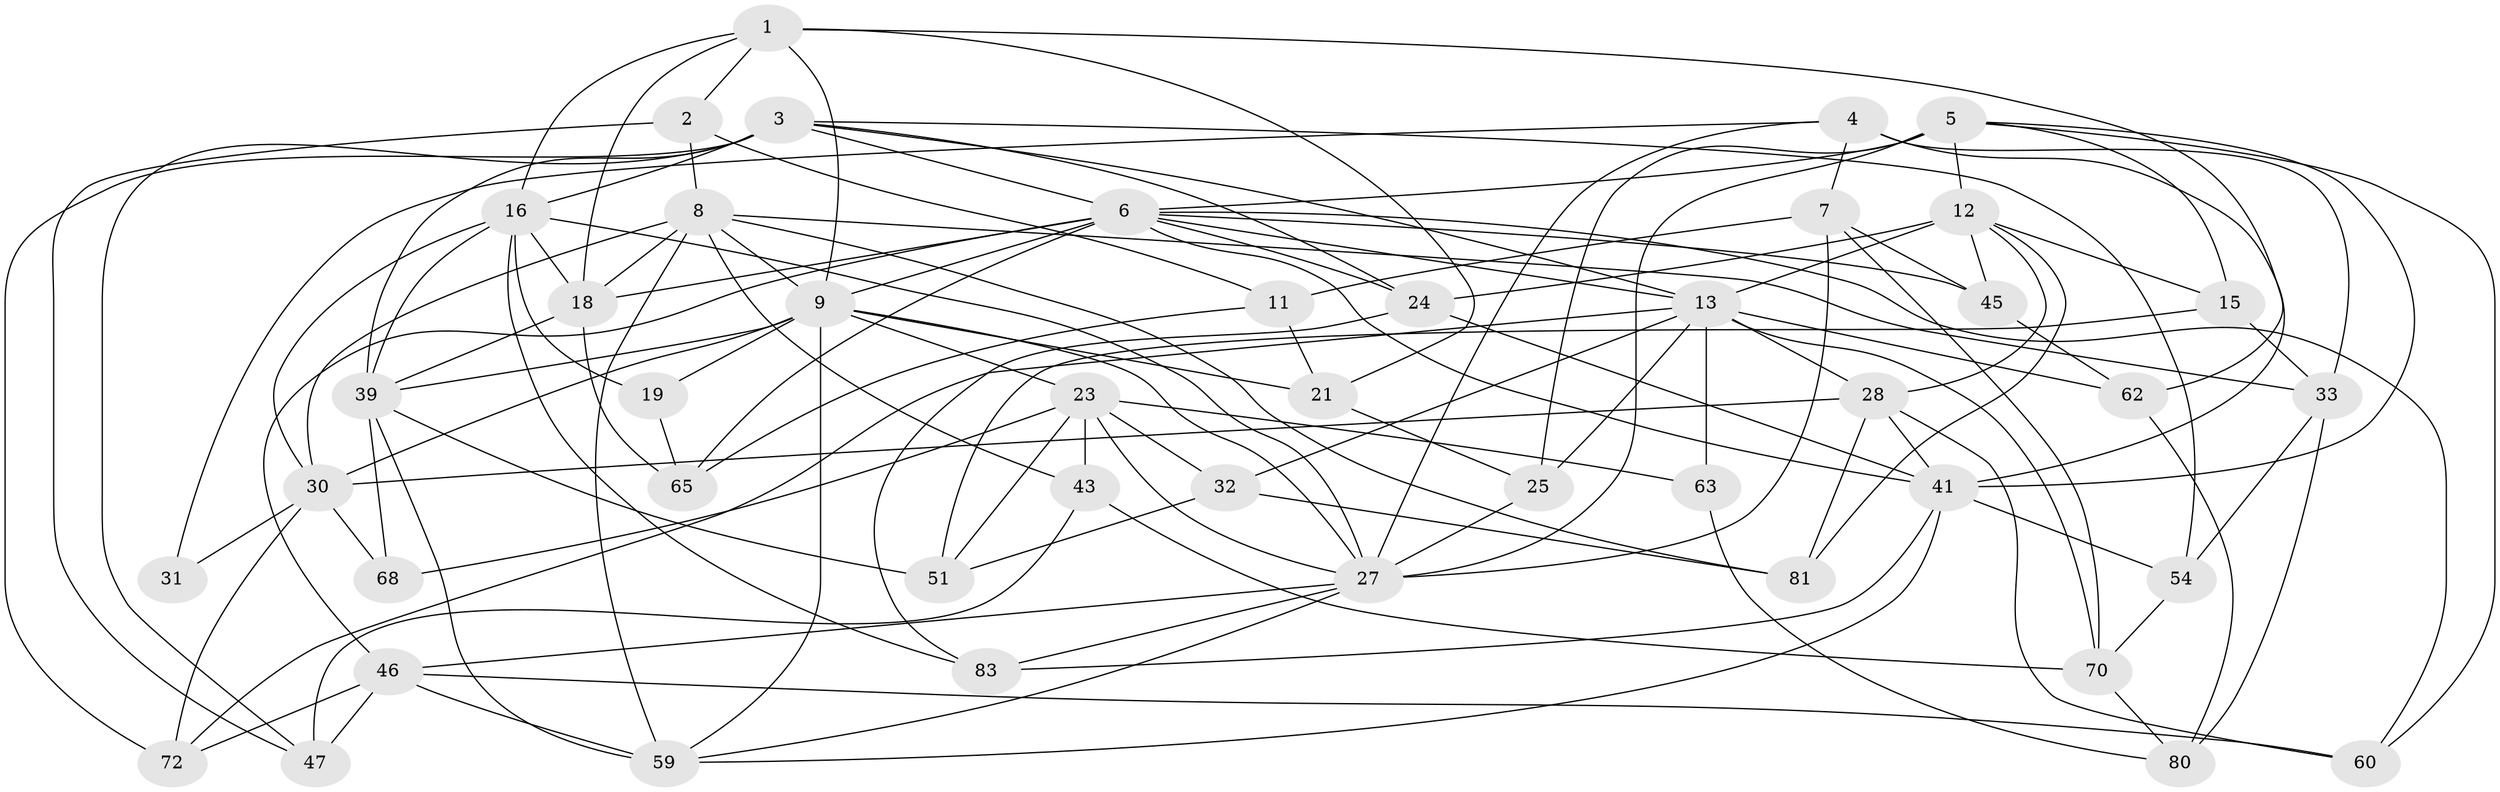 // original degree distribution, {4: 1.0}
// Generated by graph-tools (version 1.1) at 2025/20/03/04/25 18:20:36]
// undirected, 45 vertices, 123 edges
graph export_dot {
graph [start="1"]
  node [color=gray90,style=filled];
  1 [super="+90"];
  2;
  3 [super="+42+34"];
  4 [super="+10"];
  5 [super="+86+53"];
  6 [super="+56+17"];
  7 [super="+26"];
  8 [super="+69+20"];
  9 [super="+82+61+78+14"];
  11;
  12 [super="+22+48"];
  13 [super="+29+77+89"];
  15;
  16 [super="+52+71"];
  18 [super="+88"];
  19;
  21;
  23 [super="+40+91"];
  24 [super="+55"];
  25;
  27 [super="+66+38"];
  28 [super="+73"];
  30 [super="+57+49"];
  31;
  32;
  33 [super="+87"];
  39 [super="+84"];
  41 [super="+44+64"];
  43;
  45;
  46 [super="+58"];
  47;
  51;
  54;
  59 [super="+79"];
  60;
  62;
  63;
  65;
  68;
  70 [super="+74"];
  72;
  80;
  81;
  83;
  1 -- 18;
  1 -- 2;
  1 -- 9;
  1 -- 16;
  1 -- 21;
  1 -- 62;
  2 -- 47;
  2 -- 11;
  2 -- 8;
  3 -- 72;
  3 -- 47;
  3 -- 6;
  3 -- 39;
  3 -- 24;
  3 -- 13;
  3 -- 54;
  3 -- 16;
  4 -- 33 [weight=2];
  4 -- 31;
  4 -- 7;
  4 -- 27;
  4 -- 41;
  5 -- 25;
  5 -- 27 [weight=2];
  5 -- 41;
  5 -- 6;
  5 -- 15;
  5 -- 12;
  5 -- 60;
  6 -- 45;
  6 -- 41;
  6 -- 24;
  6 -- 9 [weight=2];
  6 -- 65;
  6 -- 13;
  6 -- 46;
  6 -- 18;
  6 -- 60;
  7 -- 45;
  7 -- 70;
  7 -- 27 [weight=2];
  7 -- 11;
  8 -- 43;
  8 -- 9;
  8 -- 33;
  8 -- 18;
  8 -- 81;
  8 -- 59;
  8 -- 30;
  9 -- 19 [weight=2];
  9 -- 23;
  9 -- 27;
  9 -- 59;
  9 -- 39 [weight=2];
  9 -- 21;
  9 -- 30 [weight=2];
  11 -- 65;
  11 -- 21;
  12 -- 45;
  12 -- 81;
  12 -- 24 [weight=2];
  12 -- 15;
  12 -- 13;
  12 -- 28;
  13 -- 70 [weight=2];
  13 -- 72;
  13 -- 63 [weight=2];
  13 -- 28;
  13 -- 32;
  13 -- 25;
  13 -- 62;
  15 -- 51;
  15 -- 33;
  16 -- 19;
  16 -- 83;
  16 -- 18;
  16 -- 27;
  16 -- 30;
  16 -- 39;
  18 -- 65;
  18 -- 39;
  19 -- 65;
  21 -- 25;
  23 -- 43;
  23 -- 68 [weight=2];
  23 -- 63;
  23 -- 32;
  23 -- 51;
  23 -- 27;
  24 -- 41;
  24 -- 83;
  25 -- 27;
  27 -- 83;
  27 -- 46;
  27 -- 59;
  28 -- 81;
  28 -- 30;
  28 -- 60;
  28 -- 41;
  30 -- 68;
  30 -- 31 [weight=3];
  30 -- 72;
  32 -- 51;
  32 -- 81;
  33 -- 80;
  33 -- 54;
  39 -- 51;
  39 -- 68;
  39 -- 59;
  41 -- 54;
  41 -- 83;
  41 -- 59;
  43 -- 47;
  43 -- 70;
  45 -- 62;
  46 -- 59;
  46 -- 72;
  46 -- 60;
  46 -- 47;
  54 -- 70;
  62 -- 80;
  63 -- 80;
  70 -- 80;
}
